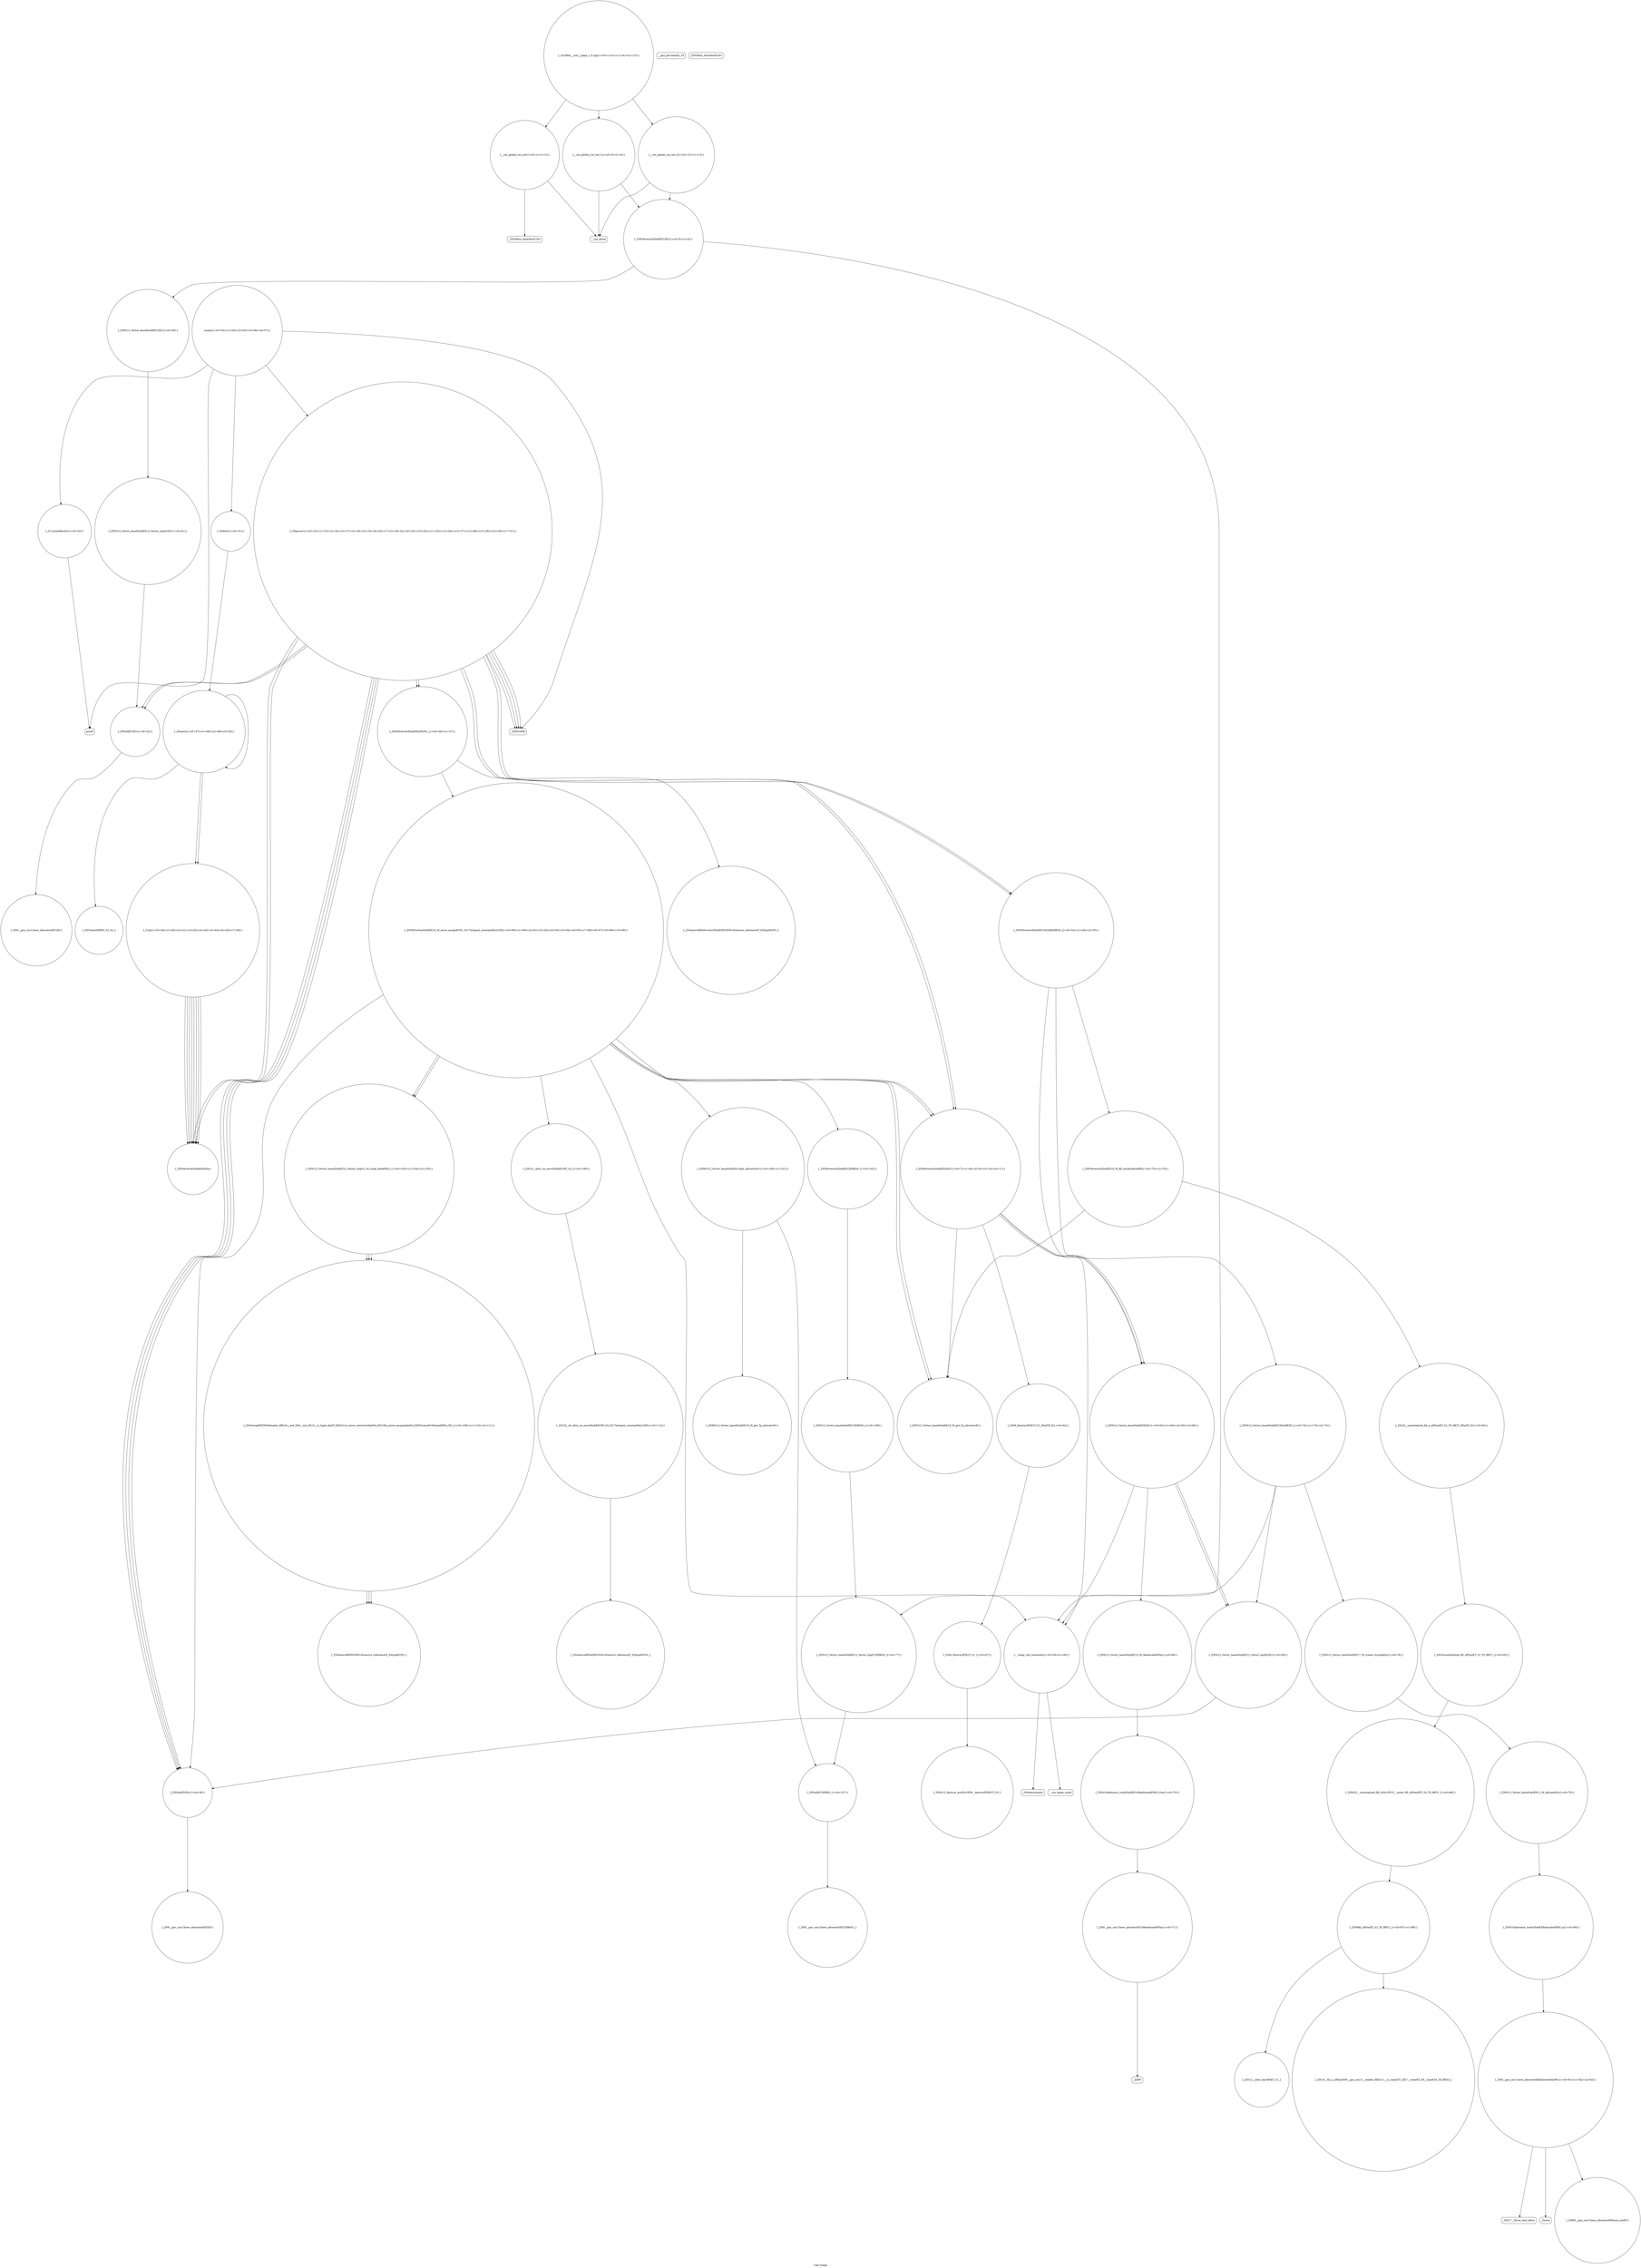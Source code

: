 digraph "Call Graph" {
	label="Call Graph";

	Node0x55ec2b1d7290 [shape=record,shape=circle,label="{__cxx_global_var_init|{<s0>1|<s1>2}}"];
	Node0x55ec2b1d7290:s0 -> Node0x55ec2b1d7310[color=black];
	Node0x55ec2b1d7290:s1 -> Node0x55ec2b1d7410[color=black];
	Node0x55ec2b1d8910 [shape=record,shape=circle,label="{_ZNSt12_Vector_baseIiSaIiEE11_M_allocateEm|{<s0>79}}"];
	Node0x55ec2b1d8910:s0 -> Node0x55ec2b1d8990[color=black];
	Node0x55ec2b1d7610 [shape=record,shape=circle,label="{__cxx_global_var_init.2|{<s0>12|<s1>13}}"];
	Node0x55ec2b1d7610:s0 -> Node0x55ec2b1d7510[color=black];
	Node0x55ec2b1d7610:s1 -> Node0x55ec2b1d7410[color=black];
	Node0x55ec2b1d9cb0 [shape=record,shape=circle,label="{_ZSt20uninitialized_fill_nIPimiET_S1_T0_RKT1_|{<s0>85}}"];
	Node0x55ec2b1d9cb0:s0 -> Node0x55ec2b1d9d30[color=black];
	Node0x55ec2b1d7990 [shape=record,shape=circle,label="{_ZNSaIiED2Ev|{<s0>38}}"];
	Node0x55ec2b1d7990:s0 -> Node0x55ec2b1d8610[color=black];
	Node0x55ec2b1da030 [shape=record,shape=circle,label="{_ZNKSt12_Vector_baseIiSaIiEE13get_allocatorEv|{<s0>100|<s1>101}}"];
	Node0x55ec2b1da030:s0 -> Node0x55ec2b1da230[color=black];
	Node0x55ec2b1da030:s1 -> Node0x55ec2b1da2b0[color=black];
	Node0x55ec2b1d7d10 [shape=record,shape=Mrecord,label="{printf}"];
	Node0x55ec2b1da3b0 [shape=record,shape=circle,label="{_ZSt4swapIPiENSt9enable_ifIXsr6__and_ISt6__not_ISt15__is_tuple_likeIT_EESt21is_move_constructibleIS4_ESt18is_move_assignableIS4_EEE5valueEvE4typeERS4_SD_|{<s0>109|<s1>110|<s2>111}}"];
	Node0x55ec2b1da3b0:s0 -> Node0x55ec2b1da430[color=black];
	Node0x55ec2b1da3b0:s1 -> Node0x55ec2b1da430[color=black];
	Node0x55ec2b1da3b0:s2 -> Node0x55ec2b1da430[color=black];
	Node0x55ec2b1d8090 [shape=record,shape=circle,label="{_ZN9__gnu_cxx13new_allocatorIiEC2Ev}"];
	Node0x55ec2b1d8410 [shape=record,shape=circle,label="{_ZNSt12_Vector_baseIiSaIiEE12_Vector_implD2Ev|{<s0>69}}"];
	Node0x55ec2b1d8410:s0 -> Node0x55ec2b1d7990[color=black];
	Node0x55ec2b1d8790 [shape=record,shape=circle,label="{_ZNSt12_Vector_baseIiSaIiEE12_Vector_implC2ERKS0_|{<s0>77}}"];
	Node0x55ec2b1d8790:s0 -> Node0x55ec2b1da2b0[color=black];
	Node0x55ec2b1d7490 [shape=record,shape=circle,label="{__cxx_global_var_init.1|{<s0>3|<s1>4}}"];
	Node0x55ec2b1d7490:s0 -> Node0x55ec2b1d7510[color=black];
	Node0x55ec2b1d7490:s1 -> Node0x55ec2b1d7410[color=black];
	Node0x55ec2b1d9b30 [shape=record,shape=Mrecord,label="{_ZSt17__throw_bad_allocv}"];
	Node0x55ec2b1d7810 [shape=record,shape=circle,label="{_ZNSt6vectorIiSaIiEEC2EmRKiRKS0_|{<s0>33|<s1>34|<s2>35}}"];
	Node0x55ec2b1d7810:s0 -> Node0x55ec2b1d8690[color=black];
	Node0x55ec2b1d7810:s1 -> Node0x55ec2b1d8710[color=black];
	Node0x55ec2b1d7810:s2 -> Node0x55ec2b1d8210[color=black];
	Node0x55ec2b1d9eb0 [shape=record,shape=circle,label="{_ZSt12__niter_baseIPiET_S1_}"];
	Node0x55ec2b1d7b90 [shape=record,shape=circle,label="{_ZSt3maxIiERKT_S2_S2_}"];
	Node0x55ec2b1da230 [shape=record,shape=circle,label="{_ZNKSt12_Vector_baseIiSaIiEE19_M_get_Tp_allocatorEv}"];
	Node0x55ec2b1d7f10 [shape=record,shape=Mrecord,label="{__cxa_begin_catch}"];
	Node0x55ec2b1da5b0 [shape=record,shape=circle,label="{_GLOBAL__sub_I_gepa_1_0.cpp|{<s0>113|<s1>114|<s2>115}}"];
	Node0x55ec2b1da5b0:s0 -> Node0x55ec2b1d7290[color=black];
	Node0x55ec2b1da5b0:s1 -> Node0x55ec2b1d7490[color=black];
	Node0x55ec2b1da5b0:s2 -> Node0x55ec2b1d7610[color=black];
	Node0x55ec2b1d8290 [shape=record,shape=circle,label="{_ZSt8_DestroyIPiEvT_S1_|{<s0>67}}"];
	Node0x55ec2b1d8290:s0 -> Node0x55ec2b1d8310[color=black];
	Node0x55ec2b1d8610 [shape=record,shape=circle,label="{_ZN9__gnu_cxx13new_allocatorIiED2Ev}"];
	Node0x55ec2b1d7310 [shape=record,shape=Mrecord,label="{_ZNSt8ios_base4InitC1Ev}"];
	Node0x55ec2b1d8990 [shape=record,shape=circle,label="{_ZNSt16allocator_traitsISaIiEE8allocateERS0_m|{<s0>80}}"];
	Node0x55ec2b1d8990:s0 -> Node0x55ec2b1d8a10[color=black];
	Node0x55ec2b1d7690 [shape=record,shape=circle,label="{_Z5parsev|{<s0>14|<s1>15|<s2>16|<s3>17|<s4>18|<s5>19|<s6>20|<s7>21|<s8>22|<s9>23|<s10>24|<s11>25|<s12>26|<s13>27|<s14>28|<s15>29|<s16>30|<s17>31}}"];
	Node0x55ec2b1d7690:s0 -> Node0x55ec2b1d7710[color=black];
	Node0x55ec2b1d7690:s1 -> Node0x55ec2b1d7710[color=black];
	Node0x55ec2b1d7690:s2 -> Node0x55ec2b1d7790[color=black];
	Node0x55ec2b1d7690:s3 -> Node0x55ec2b1d7810[color=black];
	Node0x55ec2b1d7690:s4 -> Node0x55ec2b1d7910[color=black];
	Node0x55ec2b1d7690:s5 -> Node0x55ec2b1d7590[color=black];
	Node0x55ec2b1d7690:s6 -> Node0x55ec2b1d7990[color=black];
	Node0x55ec2b1d7690:s7 -> Node0x55ec2b1d7790[color=black];
	Node0x55ec2b1d7690:s8 -> Node0x55ec2b1d7810[color=black];
	Node0x55ec2b1d7690:s9 -> Node0x55ec2b1d7910[color=black];
	Node0x55ec2b1d7690:s10 -> Node0x55ec2b1d7590[color=black];
	Node0x55ec2b1d7690:s11 -> Node0x55ec2b1d7990[color=black];
	Node0x55ec2b1d7690:s12 -> Node0x55ec2b1d7a10[color=black];
	Node0x55ec2b1d7690:s13 -> Node0x55ec2b1d7710[color=black];
	Node0x55ec2b1d7690:s14 -> Node0x55ec2b1d7a10[color=black];
	Node0x55ec2b1d7690:s15 -> Node0x55ec2b1d7710[color=black];
	Node0x55ec2b1d7690:s16 -> Node0x55ec2b1d7990[color=black];
	Node0x55ec2b1d7690:s17 -> Node0x55ec2b1d7990[color=black];
	Node0x55ec2b1d9d30 [shape=record,shape=circle,label="{_ZNSt22__uninitialized_fill_nILb1EE15__uninit_fill_nIPimiEET_S3_T0_RKT1_|{<s0>86}}"];
	Node0x55ec2b1d9d30:s0 -> Node0x55ec2b1d9db0[color=black];
	Node0x55ec2b1d7a10 [shape=record,shape=circle,label="{_ZNSt6vectorIiSaIiEEixEm}"];
	Node0x55ec2b1da0b0 [shape=record,shape=circle,label="{_ZNSt6vectorIiSaIiEEC2ERKS0_|{<s0>102}}"];
	Node0x55ec2b1da0b0:s0 -> Node0x55ec2b1da330[color=black];
	Node0x55ec2b1d7d90 [shape=record,shape=circle,label="{main|{<s0>53|<s1>54|<s2>55|<s3>56|<s4>57}}"];
	Node0x55ec2b1d7d90:s0 -> Node0x55ec2b1d7710[color=black];
	Node0x55ec2b1d7d90:s1 -> Node0x55ec2b1d7690[color=black];
	Node0x55ec2b1d7d90:s2 -> Node0x55ec2b1d7c10[color=black];
	Node0x55ec2b1d7d90:s3 -> Node0x55ec2b1d7d10[color=black];
	Node0x55ec2b1d7d90:s4 -> Node0x55ec2b1d7c90[color=black];
	Node0x55ec2b1da430 [shape=record,shape=circle,label="{_ZSt4moveIRPiEONSt16remove_referenceIT_E4typeEOS3_}"];
	Node0x55ec2b1d8110 [shape=record,shape=circle,label="{_ZSt8_DestroyIPiiEvT_S1_RSaIT0_E|{<s0>62}}"];
	Node0x55ec2b1d8110:s0 -> Node0x55ec2b1d8290[color=black];
	Node0x55ec2b1d8490 [shape=record,shape=circle,label="{_ZNSt16allocator_traitsISaIiEE10deallocateERS0_Pim|{<s0>70}}"];
	Node0x55ec2b1d8490:s0 -> Node0x55ec2b1d8510[color=black];
	Node0x55ec2b1d8810 [shape=record,shape=circle,label="{_ZNSt12_Vector_baseIiSaIiEE17_M_create_storageEm|{<s0>78}}"];
	Node0x55ec2b1d8810:s0 -> Node0x55ec2b1d8910[color=black];
	Node0x55ec2b1d7510 [shape=record,shape=circle,label="{_ZNSt6vectorIiSaIiEEC2Ev|{<s0>5|<s1>6}}"];
	Node0x55ec2b1d7510:s0 -> Node0x55ec2b1d7e10[color=black];
	Node0x55ec2b1d7510:s1 -> Node0x55ec2b1d7e90[color=black];
	Node0x55ec2b1d9bb0 [shape=record,shape=Mrecord,label="{_Znwm}"];
	Node0x55ec2b1d7890 [shape=record,shape=Mrecord,label="{__gxx_personality_v0}"];
	Node0x55ec2b1d9f30 [shape=record,shape=circle,label="{_ZNSt6vectorIiSaIiEE14_M_move_assignEOS1_St17integral_constantIbLb1EE|{<s0>89|<s1>90|<s2>91|<s3>92|<s4>93|<s5>94|<s6>95|<s7>96|<s8>97|<s9>98|<s10>99}}"];
	Node0x55ec2b1d9f30:s0 -> Node0x55ec2b1da030[color=black];
	Node0x55ec2b1d9f30:s1 -> Node0x55ec2b1da0b0[color=black];
	Node0x55ec2b1d9f30:s2 -> Node0x55ec2b1d7990[color=black];
	Node0x55ec2b1d9f30:s3 -> Node0x55ec2b1da130[color=black];
	Node0x55ec2b1d9f30:s4 -> Node0x55ec2b1da130[color=black];
	Node0x55ec2b1d9f30:s5 -> Node0x55ec2b1d8190[color=black];
	Node0x55ec2b1d9f30:s6 -> Node0x55ec2b1d8190[color=black];
	Node0x55ec2b1d9f30:s7 -> Node0x55ec2b1da1b0[color=black];
	Node0x55ec2b1d9f30:s8 -> Node0x55ec2b1d7590[color=black];
	Node0x55ec2b1d9f30:s9 -> Node0x55ec2b1d7590[color=black];
	Node0x55ec2b1d9f30:s10 -> Node0x55ec2b1d7e90[color=black];
	Node0x55ec2b1d7c10 [shape=record,shape=circle,label="{_Z4doitv|{<s0>51}}"];
	Node0x55ec2b1d7c10:s0 -> Node0x55ec2b1d7b10[color=black];
	Node0x55ec2b1da2b0 [shape=record,shape=circle,label="{_ZNSaIiEC2ERKS_|{<s0>107}}"];
	Node0x55ec2b1da2b0:s0 -> Node0x55ec2b1d8890[color=black];
	Node0x55ec2b1d7f90 [shape=record,shape=Mrecord,label="{_ZSt9terminatev}"];
	Node0x55ec2b1d8310 [shape=record,shape=circle,label="{_ZNSt12_Destroy_auxILb1EE9__destroyIPiEEvT_S3_}"];
	Node0x55ec2b1d8690 [shape=record,shape=circle,label="{_ZNSt12_Vector_baseIiSaIiEEC2EmRKS0_|{<s0>72|<s1>73|<s2>74}}"];
	Node0x55ec2b1d8690:s0 -> Node0x55ec2b1d8790[color=black];
	Node0x55ec2b1d8690:s1 -> Node0x55ec2b1d8810[color=black];
	Node0x55ec2b1d8690:s2 -> Node0x55ec2b1d8410[color=black];
	Node0x55ec2b1d7390 [shape=record,shape=Mrecord,label="{_ZNSt8ios_base4InitD1Ev}"];
	Node0x55ec2b1d8a10 [shape=record,shape=circle,label="{_ZN9__gnu_cxx13new_allocatorIiE8allocateEmPKv|{<s0>81|<s1>82|<s2>83}}"];
	Node0x55ec2b1d8a10:s0 -> Node0x55ec2b1d9ab0[color=black];
	Node0x55ec2b1d8a10:s1 -> Node0x55ec2b1d9b30[color=black];
	Node0x55ec2b1d8a10:s2 -> Node0x55ec2b1d9bb0[color=black];
	Node0x55ec2b1d7710 [shape=record,shape=Mrecord,label="{_ZNSirsERi}"];
	Node0x55ec2b1d9db0 [shape=record,shape=circle,label="{_ZSt6fill_nIPimiET_S1_T0_RKT1_|{<s0>87|<s1>88}}"];
	Node0x55ec2b1d9db0:s0 -> Node0x55ec2b1d9eb0[color=black];
	Node0x55ec2b1d9db0:s1 -> Node0x55ec2b1d9e30[color=black];
	Node0x55ec2b1d7a90 [shape=record,shape=circle,label="{_Z1gi|{<s0>39|<s1>40|<s2>41|<s3>42|<s4>43|<s5>44|<s6>45|<s7>46}}"];
	Node0x55ec2b1d7a90:s0 -> Node0x55ec2b1d7a10[color=black];
	Node0x55ec2b1d7a90:s1 -> Node0x55ec2b1d7a10[color=black];
	Node0x55ec2b1d7a90:s2 -> Node0x55ec2b1d7a10[color=black];
	Node0x55ec2b1d7a90:s3 -> Node0x55ec2b1d7a10[color=black];
	Node0x55ec2b1d7a90:s4 -> Node0x55ec2b1d7a10[color=black];
	Node0x55ec2b1d7a90:s5 -> Node0x55ec2b1d7a10[color=black];
	Node0x55ec2b1d7a90:s6 -> Node0x55ec2b1d7a10[color=black];
	Node0x55ec2b1d7a90:s7 -> Node0x55ec2b1d7a10[color=black];
	Node0x55ec2b1da130 [shape=record,shape=circle,label="{_ZNSt12_Vector_baseIiSaIiEE12_Vector_impl12_M_swap_dataERS2_|{<s0>103|<s1>104|<s2>105}}"];
	Node0x55ec2b1da130:s0 -> Node0x55ec2b1da3b0[color=black];
	Node0x55ec2b1da130:s1 -> Node0x55ec2b1da3b0[color=black];
	Node0x55ec2b1da130:s2 -> Node0x55ec2b1da3b0[color=black];
	Node0x55ec2b1d7e10 [shape=record,shape=circle,label="{_ZNSt12_Vector_baseIiSaIiEEC2Ev|{<s0>58}}"];
	Node0x55ec2b1d7e10:s0 -> Node0x55ec2b1d8010[color=black];
	Node0x55ec2b1da4b0 [shape=record,shape=circle,label="{_ZSt18__do_alloc_on_moveISaIiEEvRT_S2_St17integral_constantIbLb1EE|{<s0>112}}"];
	Node0x55ec2b1da4b0:s0 -> Node0x55ec2b1da530[color=black];
	Node0x55ec2b1d8190 [shape=record,shape=circle,label="{_ZNSt12_Vector_baseIiSaIiEE19_M_get_Tp_allocatorEv}"];
	Node0x55ec2b1d8510 [shape=record,shape=circle,label="{_ZN9__gnu_cxx13new_allocatorIiE10deallocateEPim|{<s0>71}}"];
	Node0x55ec2b1d8510:s0 -> Node0x55ec2b1d8590[color=black];
	Node0x55ec2b1d8890 [shape=record,shape=circle,label="{_ZN9__gnu_cxx13new_allocatorIiEC2ERKS1_}"];
	Node0x55ec2b1d7590 [shape=record,shape=circle,label="{_ZNSt6vectorIiSaIiEED2Ev|{<s0>7|<s1>8|<s2>9|<s3>10|<s4>11}}"];
	Node0x55ec2b1d7590:s0 -> Node0x55ec2b1d8190[color=black];
	Node0x55ec2b1d7590:s1 -> Node0x55ec2b1d8110[color=black];
	Node0x55ec2b1d7590:s2 -> Node0x55ec2b1d8210[color=black];
	Node0x55ec2b1d7590:s3 -> Node0x55ec2b1d8210[color=black];
	Node0x55ec2b1d7590:s4 -> Node0x55ec2b1d7e90[color=black];
	Node0x55ec2b1d9c30 [shape=record,shape=circle,label="{_ZSt24__uninitialized_fill_n_aIPimiiET_S1_T0_RKT1_RSaIT2_E|{<s0>84}}"];
	Node0x55ec2b1d9c30:s0 -> Node0x55ec2b1d9cb0[color=black];
	Node0x55ec2b1d7910 [shape=record,shape=circle,label="{_ZNSt6vectorIiSaIiEEaSEOS1_|{<s0>36|<s1>37}}"];
	Node0x55ec2b1d7910:s0 -> Node0x55ec2b1d9fb0[color=black];
	Node0x55ec2b1d7910:s1 -> Node0x55ec2b1d9f30[color=black];
	Node0x55ec2b1d9fb0 [shape=record,shape=circle,label="{_ZSt4moveIRSt6vectorIiSaIiEEEONSt16remove_referenceIT_E4typeEOS5_}"];
	Node0x55ec2b1d7c90 [shape=record,shape=circle,label="{_Z11printResultv|{<s0>52}}"];
	Node0x55ec2b1d7c90:s0 -> Node0x55ec2b1d7d10[color=black];
	Node0x55ec2b1da330 [shape=record,shape=circle,label="{_ZNSt12_Vector_baseIiSaIiEEC2ERKS0_|{<s0>108}}"];
	Node0x55ec2b1da330:s0 -> Node0x55ec2b1d8790[color=black];
	Node0x55ec2b1d8010 [shape=record,shape=circle,label="{_ZNSt12_Vector_baseIiSaIiEE12_Vector_implC2Ev|{<s0>61}}"];
	Node0x55ec2b1d8010:s0 -> Node0x55ec2b1d7790[color=black];
	Node0x55ec2b1d8390 [shape=record,shape=circle,label="{_ZNSt12_Vector_baseIiSaIiEE13_M_deallocateEPim|{<s0>68}}"];
	Node0x55ec2b1d8390:s0 -> Node0x55ec2b1d8490[color=black];
	Node0x55ec2b1d8710 [shape=record,shape=circle,label="{_ZNSt6vectorIiSaIiEE18_M_fill_initializeEmRKi|{<s0>75|<s1>76}}"];
	Node0x55ec2b1d8710:s0 -> Node0x55ec2b1d8190[color=black];
	Node0x55ec2b1d8710:s1 -> Node0x55ec2b1d9c30[color=black];
	Node0x55ec2b1d7410 [shape=record,shape=Mrecord,label="{__cxa_atexit}"];
	Node0x55ec2b1d9ab0 [shape=record,shape=circle,label="{_ZNK9__gnu_cxx13new_allocatorIiE8max_sizeEv}"];
	Node0x55ec2b1d7790 [shape=record,shape=circle,label="{_ZNSaIiEC2Ev|{<s0>32}}"];
	Node0x55ec2b1d7790:s0 -> Node0x55ec2b1d8090[color=black];
	Node0x55ec2b1d9e30 [shape=record,shape=circle,label="{_ZSt10__fill_n_aIPimiEN9__gnu_cxx11__enable_ifIXsr11__is_scalarIT1_EE7__valueET_E6__typeES4_T0_RKS3_}"];
	Node0x55ec2b1d7b10 [shape=record,shape=circle,label="{_Z4calcii|{<s0>47|<s1>48|<s2>49|<s3>50}}"];
	Node0x55ec2b1d7b10:s0 -> Node0x55ec2b1d7a90[color=black];
	Node0x55ec2b1d7b10:s1 -> Node0x55ec2b1d7a90[color=black];
	Node0x55ec2b1d7b10:s2 -> Node0x55ec2b1d7b10[color=black];
	Node0x55ec2b1d7b10:s3 -> Node0x55ec2b1d7b90[color=black];
	Node0x55ec2b1da1b0 [shape=record,shape=circle,label="{_ZSt15__alloc_on_moveISaIiEEvRT_S2_|{<s0>106}}"];
	Node0x55ec2b1da1b0:s0 -> Node0x55ec2b1da4b0[color=black];
	Node0x55ec2b1d7e90 [shape=record,shape=circle,label="{__clang_call_terminate|{<s0>59|<s1>60}}"];
	Node0x55ec2b1d7e90:s0 -> Node0x55ec2b1d7f10[color=black];
	Node0x55ec2b1d7e90:s1 -> Node0x55ec2b1d7f90[color=black];
	Node0x55ec2b1da530 [shape=record,shape=circle,label="{_ZSt4moveIRSaIiEEONSt16remove_referenceIT_E4typeEOS3_}"];
	Node0x55ec2b1d8210 [shape=record,shape=circle,label="{_ZNSt12_Vector_baseIiSaIiEED2Ev|{<s0>63|<s1>64|<s2>65|<s3>66}}"];
	Node0x55ec2b1d8210:s0 -> Node0x55ec2b1d8390[color=black];
	Node0x55ec2b1d8210:s1 -> Node0x55ec2b1d8410[color=black];
	Node0x55ec2b1d8210:s2 -> Node0x55ec2b1d8410[color=black];
	Node0x55ec2b1d8210:s3 -> Node0x55ec2b1d7e90[color=black];
	Node0x55ec2b1d8590 [shape=record,shape=Mrecord,label="{_ZdlPv}"];
}
